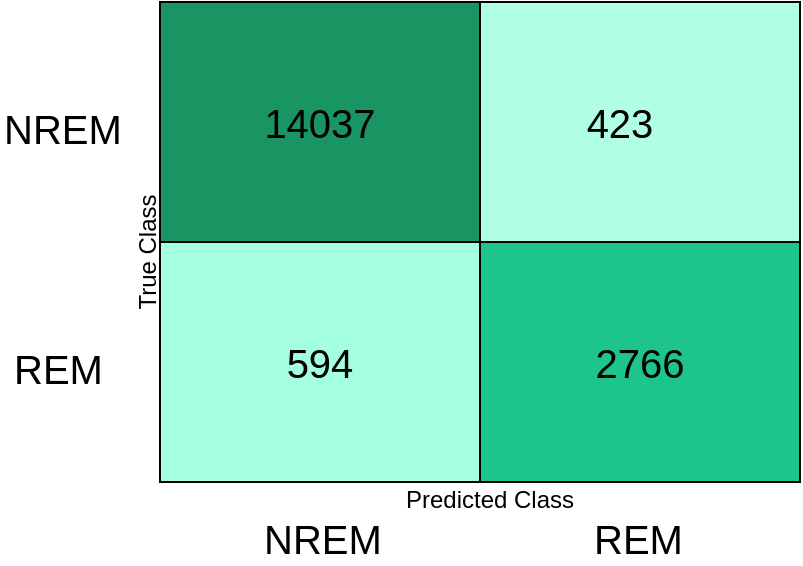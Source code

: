 <mxfile version="20.3.7" type="github">
  <diagram id="7Y9bnb7QPnO3Oi14nNSH" name="Page-1">
    <mxGraphModel dx="1032" dy="571" grid="1" gridSize="10" guides="1" tooltips="1" connect="1" arrows="1" fold="1" page="1" pageScale="1" pageWidth="827" pageHeight="1169" math="0" shadow="0">
      <root>
        <mxCell id="0" />
        <mxCell id="1" parent="0" />
        <mxCell id="tTxbSthVE7xuMl5uHUc--1" value="" style="rounded=0;whiteSpace=wrap;html=1;fillColor=#199564;" vertex="1" parent="1">
          <mxGeometry x="230" y="140" width="160" height="120" as="geometry" />
        </mxCell>
        <mxCell id="tTxbSthVE7xuMl5uHUc--5" value="&lt;font style=&quot;font-size: 20px;&quot;&gt;14037&lt;/font&gt;" style="text;html=1;strokeColor=none;fillColor=none;align=center;verticalAlign=middle;whiteSpace=wrap;rounded=0;" vertex="1" parent="1">
          <mxGeometry x="280" y="185" width="60" height="30" as="geometry" />
        </mxCell>
        <mxCell id="tTxbSthVE7xuMl5uHUc--11" value="" style="rounded=0;whiteSpace=wrap;html=1;fillColor=#B0FFE5;" vertex="1" parent="1">
          <mxGeometry x="390" y="140" width="160" height="120" as="geometry" />
        </mxCell>
        <mxCell id="tTxbSthVE7xuMl5uHUc--12" value="&lt;span style=&quot;font-size: 20px;&quot;&gt;423&lt;/span&gt;" style="text;html=1;strokeColor=none;fillColor=none;align=center;verticalAlign=middle;whiteSpace=wrap;rounded=0;" vertex="1" parent="1">
          <mxGeometry x="430" y="185" width="60" height="30" as="geometry" />
        </mxCell>
        <mxCell id="tTxbSthVE7xuMl5uHUc--13" value="" style="rounded=0;whiteSpace=wrap;html=1;fillColor=#A3FFE0;" vertex="1" parent="1">
          <mxGeometry x="230" y="260" width="160" height="120" as="geometry" />
        </mxCell>
        <mxCell id="tTxbSthVE7xuMl5uHUc--14" value="&lt;span style=&quot;font-size: 20px;&quot;&gt;594&lt;/span&gt;" style="text;html=1;strokeColor=none;fillColor=none;align=center;verticalAlign=middle;whiteSpace=wrap;rounded=0;" vertex="1" parent="1">
          <mxGeometry x="280" y="305" width="60" height="30" as="geometry" />
        </mxCell>
        <mxCell id="tTxbSthVE7xuMl5uHUc--15" value="" style="rounded=0;whiteSpace=wrap;html=1;fillColor=#1DC48B;" vertex="1" parent="1">
          <mxGeometry x="390" y="260" width="160" height="120" as="geometry" />
        </mxCell>
        <mxCell id="tTxbSthVE7xuMl5uHUc--16" value="&lt;span style=&quot;font-size: 20px;&quot;&gt;2766&lt;/span&gt;" style="text;html=1;strokeColor=none;fillColor=none;align=center;verticalAlign=middle;whiteSpace=wrap;rounded=0;" vertex="1" parent="1">
          <mxGeometry x="440" y="305" width="60" height="30" as="geometry" />
        </mxCell>
        <mxCell id="tTxbSthVE7xuMl5uHUc--17" value="&lt;div style=&quot;text-align: center;&quot;&gt;&lt;span style=&quot;background-color: initial;&quot;&gt;NREM&lt;/span&gt;&lt;/div&gt;" style="text;whiteSpace=wrap;html=1;fontSize=20;" vertex="1" parent="1">
          <mxGeometry x="150" y="185" width="60" height="30" as="geometry" />
        </mxCell>
        <mxCell id="tTxbSthVE7xuMl5uHUc--18" value="&lt;div style=&quot;text-align: center;&quot;&gt;&lt;span style=&quot;background-color: initial;&quot;&gt;REM&lt;/span&gt;&lt;/div&gt;" style="text;whiteSpace=wrap;html=1;fontSize=20;" vertex="1" parent="1">
          <mxGeometry x="155" y="305" width="50" height="30" as="geometry" />
        </mxCell>
        <mxCell id="tTxbSthVE7xuMl5uHUc--19" value="&lt;div style=&quot;text-align: center;&quot;&gt;&lt;span style=&quot;background-color: initial;&quot;&gt;NREM&lt;/span&gt;&lt;/div&gt;" style="text;whiteSpace=wrap;html=1;fontSize=20;" vertex="1" parent="1">
          <mxGeometry x="280" y="390" width="60" height="30" as="geometry" />
        </mxCell>
        <mxCell id="tTxbSthVE7xuMl5uHUc--20" value="&lt;div style=&quot;text-align: center;&quot;&gt;&lt;span style=&quot;background-color: initial;&quot;&gt;REM&lt;/span&gt;&lt;/div&gt;" style="text;whiteSpace=wrap;html=1;fontSize=20;" vertex="1" parent="1">
          <mxGeometry x="445" y="390" width="50" height="30" as="geometry" />
        </mxCell>
        <mxCell id="tTxbSthVE7xuMl5uHUc--22" value="&lt;font style=&quot;font-size: 12px;&quot;&gt;True Class&lt;/font&gt;" style="text;html=1;strokeColor=none;fillColor=none;align=center;verticalAlign=middle;whiteSpace=wrap;rounded=0;fontSize=20;rotation=-90;" vertex="1" parent="1">
          <mxGeometry x="170" y="250" width="100" height="30" as="geometry" />
        </mxCell>
        <mxCell id="tTxbSthVE7xuMl5uHUc--23" value="&lt;font style=&quot;font-size: 12px;&quot;&gt;Predicted Class&lt;/font&gt;" style="text;html=1;strokeColor=none;fillColor=none;align=center;verticalAlign=middle;whiteSpace=wrap;rounded=0;fontSize=20;rotation=0;" vertex="1" parent="1">
          <mxGeometry x="340" y="370" width="110" height="30" as="geometry" />
        </mxCell>
      </root>
    </mxGraphModel>
  </diagram>
</mxfile>

